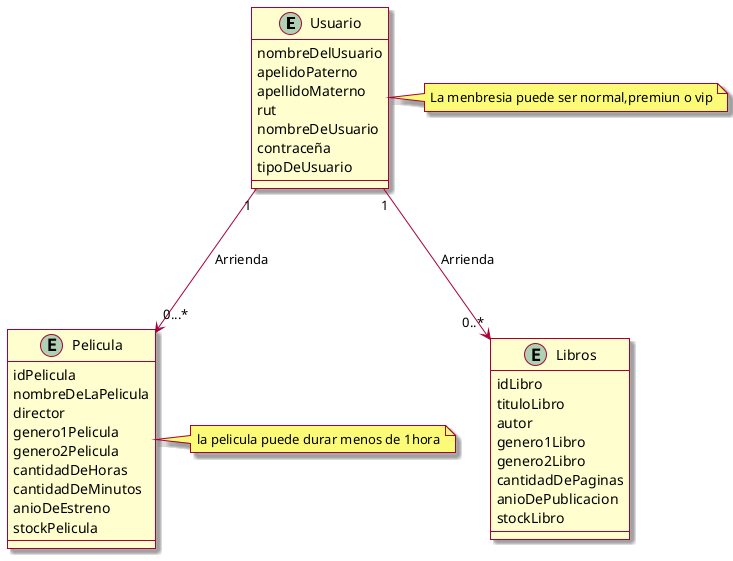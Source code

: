 @startuml
'https://plantuml.com/sequence-diagram

skin rose

entity Usuario{
nombreDelUsuario
apelidoPaterno
apellidoMaterno
rut
nombreDeUsuario
contraceña
tipoDeUsuario
}

entity Libros{
idLibro
tituloLibro
autor
genero1Libro
genero2Libro
cantidadDePaginas
anioDePublicacion
stockLibro
}

entity Pelicula{
idPelicula
nombreDeLaPelicula
director
genero1Pelicula
genero2Pelicula
cantidadDeHoras
cantidadDeMinutos
anioDeEstreno
stockPelicula
}
note "La menbresia puede ser normal,premiun o vip" as N1
note "la pelicula puede durar menos de 1hora" as N2

Usuario "1" --->"0..*"Libros:Arrienda
Usuario"1" --->"0...*"Pelicula:Arrienda
Usuario ->N1
Pelicula->N2
@enduml